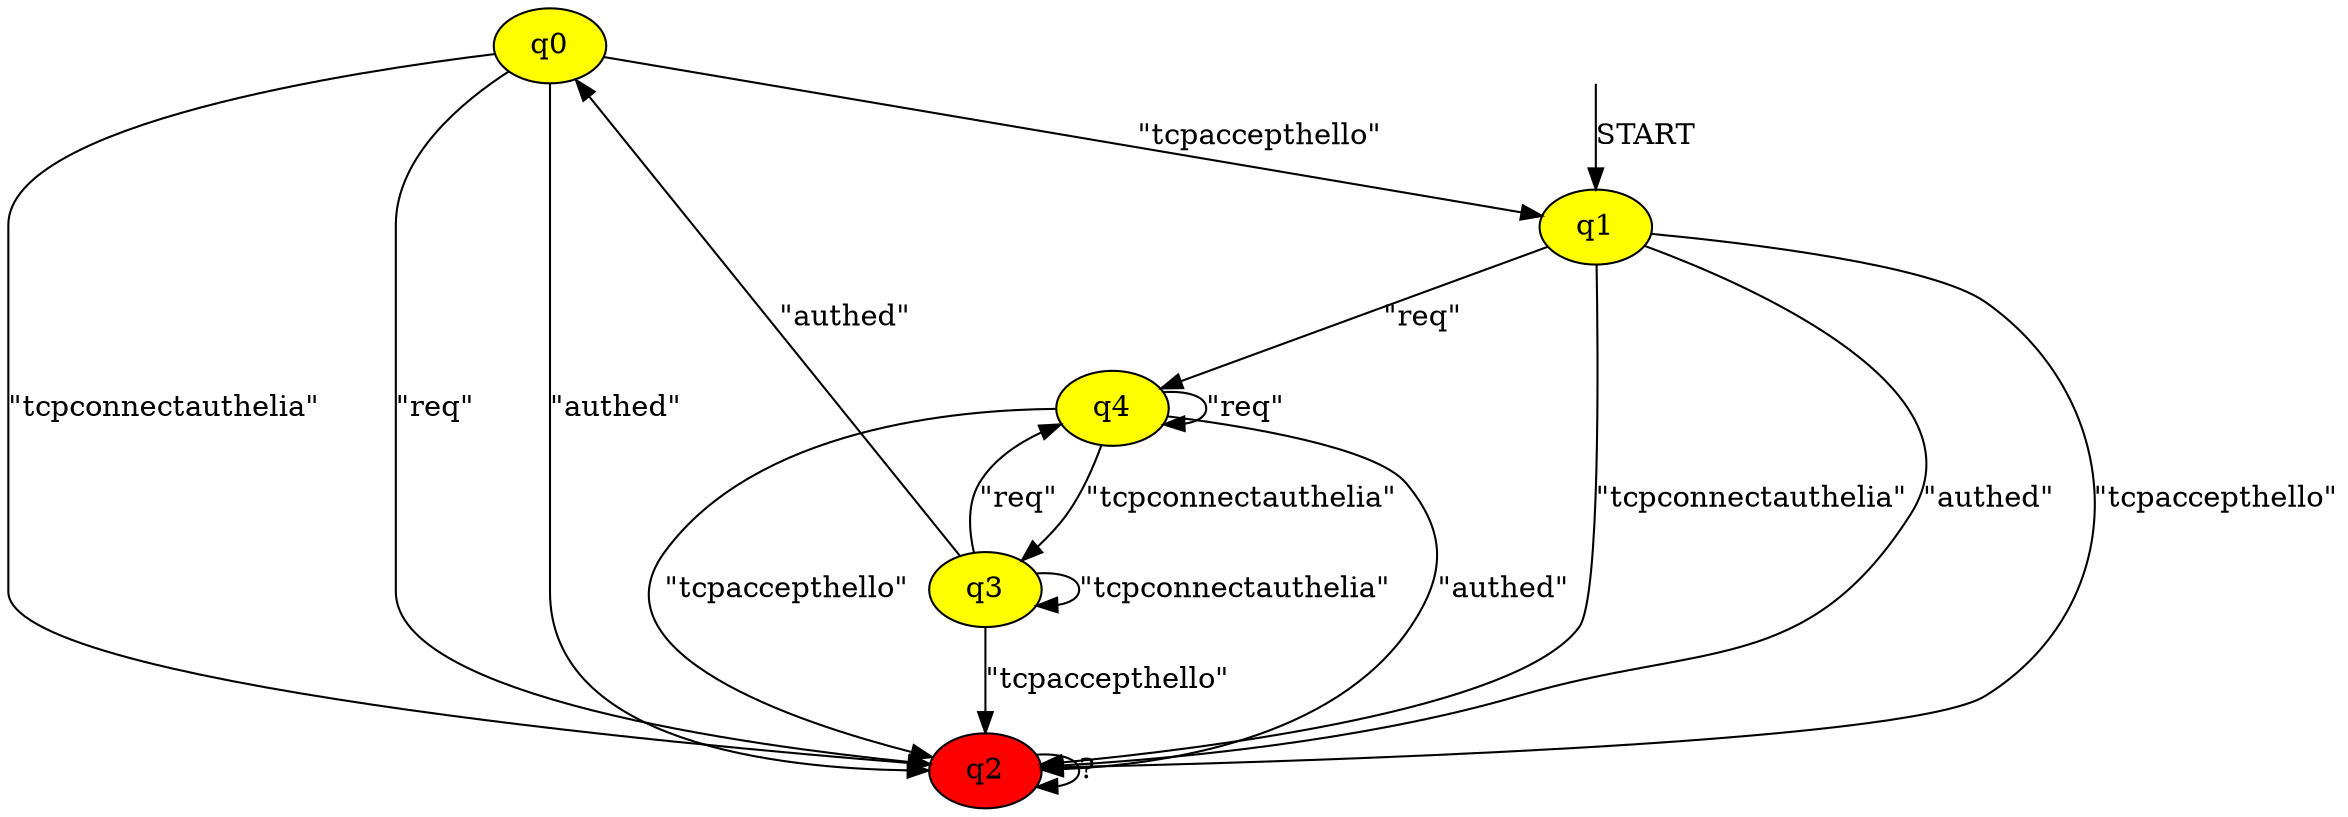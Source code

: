 digraph G {
  q0 -> q2 [label="\"authed\""];
  q2 -> q2 [label="?"];
  q0 -> q2 [label="\"tcpconnectauthelia\""];
  q1 -> q2 [label="\"tcpaccepthello\""];
  q3 -> q3 [label="\"tcpconnectauthelia\""];
  q1 -> q4 [label="\"req\""];
  q0 -> q1 [label="\"tcpaccepthello\""];
  q4 -> q3 [label="\"tcpconnectauthelia\""];
  q3 -> q4 [label="\"req\""];
  q0 -> q2 [label="\"req\""];
  q3 -> q0 [label="\"authed\""];
  q1 -> q2 [label="\"tcpconnectauthelia\""];
  q1 -> q2 [label="\"authed\""];
  q4 -> q2 [label="\"authed\""];
  q4 -> q2 [label="\"tcpaccepthello\""];
  q4 -> q4 [label="\"req\""];
  q3 -> q2 [label="\"tcpaccepthello\""];
  start [shape=none, style=invis];
  start -> q1 [label="START"];
  q0 [style=filled, fillcolor=yellow]
  q2 [style=filled, fillcolor=red]
  q1 [style=filled, fillcolor=yellow]
  q4 [style=filled, fillcolor=yellow]
  q3 [style=filled, fillcolor=yellow]
}
